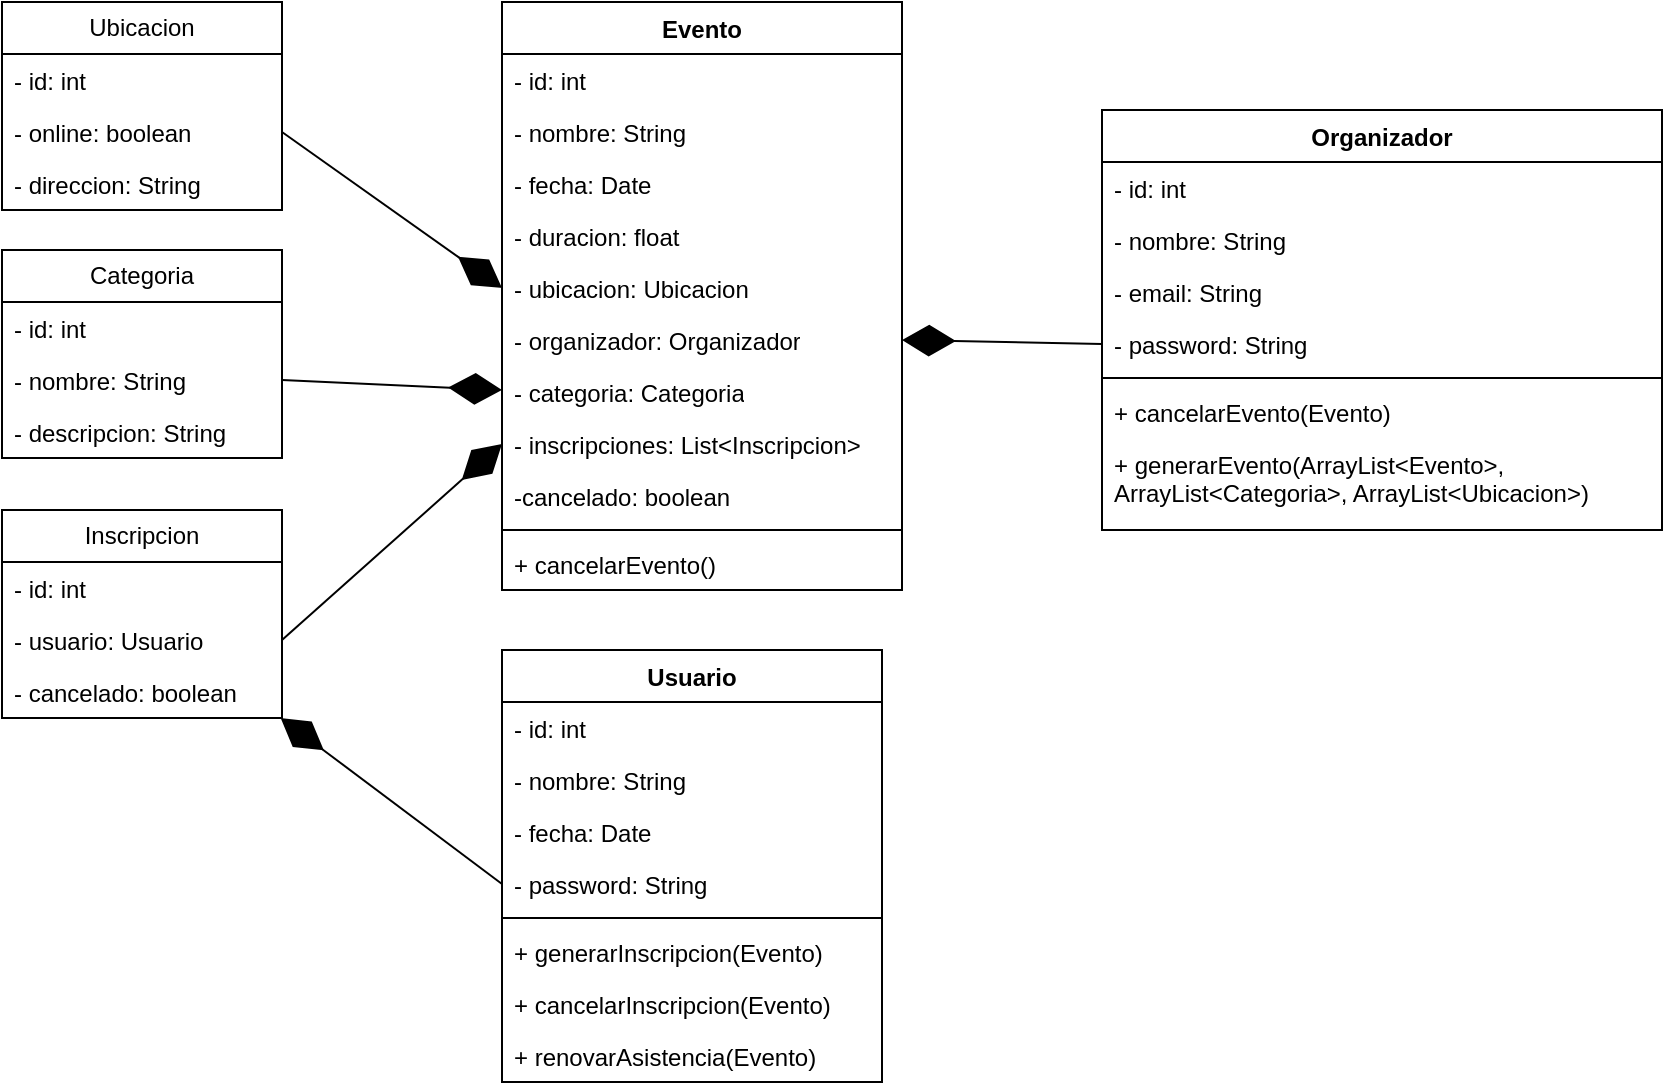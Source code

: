 <mxfile version="27.0.9">
  <diagram name="Página-1" id="xtz4vze0drzwpWi4NiS-">
    <mxGraphModel dx="1252" dy="784" grid="1" gridSize="10" guides="1" tooltips="1" connect="1" arrows="1" fold="1" page="1" pageScale="1" pageWidth="827" pageHeight="1169" math="0" shadow="0">
      <root>
        <mxCell id="0" />
        <mxCell id="1" parent="0" />
        <mxCell id="spHfcRRHawIDAVLSJo9Z-5" value="Organizador&lt;div&gt;&lt;br&gt;&lt;/div&gt;" style="swimlane;fontStyle=1;align=center;verticalAlign=top;childLayout=stackLayout;horizontal=1;startSize=26;horizontalStack=0;resizeParent=1;resizeParentMax=0;resizeLast=0;collapsible=1;marginBottom=0;whiteSpace=wrap;html=1;" vertex="1" parent="1">
          <mxGeometry x="700" y="330" width="280" height="210" as="geometry" />
        </mxCell>
        <mxCell id="spHfcRRHawIDAVLSJo9Z-6" value="- id: int" style="text;strokeColor=none;fillColor=none;align=left;verticalAlign=top;spacingLeft=4;spacingRight=4;overflow=hidden;rotatable=0;points=[[0,0.5],[1,0.5]];portConstraint=eastwest;whiteSpace=wrap;html=1;" vertex="1" parent="spHfcRRHawIDAVLSJo9Z-5">
          <mxGeometry y="26" width="280" height="26" as="geometry" />
        </mxCell>
        <mxCell id="spHfcRRHawIDAVLSJo9Z-53" value="- nombre: String" style="text;strokeColor=none;fillColor=none;align=left;verticalAlign=top;spacingLeft=4;spacingRight=4;overflow=hidden;rotatable=0;points=[[0,0.5],[1,0.5]];portConstraint=eastwest;whiteSpace=wrap;html=1;" vertex="1" parent="spHfcRRHawIDAVLSJo9Z-5">
          <mxGeometry y="52" width="280" height="26" as="geometry" />
        </mxCell>
        <mxCell id="spHfcRRHawIDAVLSJo9Z-52" value="- email: String" style="text;strokeColor=none;fillColor=none;align=left;verticalAlign=top;spacingLeft=4;spacingRight=4;overflow=hidden;rotatable=0;points=[[0,0.5],[1,0.5]];portConstraint=eastwest;whiteSpace=wrap;html=1;" vertex="1" parent="spHfcRRHawIDAVLSJo9Z-5">
          <mxGeometry y="78" width="280" height="26" as="geometry" />
        </mxCell>
        <mxCell id="spHfcRRHawIDAVLSJo9Z-51" value="- password: String" style="text;strokeColor=none;fillColor=none;align=left;verticalAlign=top;spacingLeft=4;spacingRight=4;overflow=hidden;rotatable=0;points=[[0,0.5],[1,0.5]];portConstraint=eastwest;whiteSpace=wrap;html=1;" vertex="1" parent="spHfcRRHawIDAVLSJo9Z-5">
          <mxGeometry y="104" width="280" height="26" as="geometry" />
        </mxCell>
        <mxCell id="spHfcRRHawIDAVLSJo9Z-7" value="" style="line;strokeWidth=1;fillColor=none;align=left;verticalAlign=middle;spacingTop=-1;spacingLeft=3;spacingRight=3;rotatable=0;labelPosition=right;points=[];portConstraint=eastwest;strokeColor=inherit;" vertex="1" parent="spHfcRRHawIDAVLSJo9Z-5">
          <mxGeometry y="130" width="280" height="8" as="geometry" />
        </mxCell>
        <mxCell id="spHfcRRHawIDAVLSJo9Z-8" value="+ cancelarEvento(Evento)" style="text;strokeColor=none;fillColor=none;align=left;verticalAlign=top;spacingLeft=4;spacingRight=4;overflow=hidden;rotatable=0;points=[[0,0.5],[1,0.5]];portConstraint=eastwest;whiteSpace=wrap;html=1;" vertex="1" parent="spHfcRRHawIDAVLSJo9Z-5">
          <mxGeometry y="138" width="280" height="26" as="geometry" />
        </mxCell>
        <mxCell id="spHfcRRHawIDAVLSJo9Z-54" value="+ generarEvento(ArrayList&amp;lt;Evento&amp;gt;, ArrayList&amp;lt;Categoria&amp;gt;, ArrayList&amp;lt;Ubicacion&amp;gt;)" style="text;strokeColor=none;fillColor=none;align=left;verticalAlign=top;spacingLeft=4;spacingRight=4;overflow=hidden;rotatable=0;points=[[0,0.5],[1,0.5]];portConstraint=eastwest;whiteSpace=wrap;html=1;" vertex="1" parent="spHfcRRHawIDAVLSJo9Z-5">
          <mxGeometry y="164" width="280" height="46" as="geometry" />
        </mxCell>
        <mxCell id="spHfcRRHawIDAVLSJo9Z-9" value="Evento" style="swimlane;fontStyle=1;align=center;verticalAlign=top;childLayout=stackLayout;horizontal=1;startSize=26;horizontalStack=0;resizeParent=1;resizeParentMax=0;resizeLast=0;collapsible=1;marginBottom=0;whiteSpace=wrap;html=1;" vertex="1" parent="1">
          <mxGeometry x="400" y="276" width="200" height="294" as="geometry" />
        </mxCell>
        <mxCell id="spHfcRRHawIDAVLSJo9Z-10" value="- id: int" style="text;strokeColor=none;fillColor=none;align=left;verticalAlign=top;spacingLeft=4;spacingRight=4;overflow=hidden;rotatable=0;points=[[0,0.5],[1,0.5]];portConstraint=eastwest;whiteSpace=wrap;html=1;" vertex="1" parent="spHfcRRHawIDAVLSJo9Z-9">
          <mxGeometry y="26" width="200" height="26" as="geometry" />
        </mxCell>
        <mxCell id="spHfcRRHawIDAVLSJo9Z-49" value="- nombre: String" style="text;strokeColor=none;fillColor=none;align=left;verticalAlign=top;spacingLeft=4;spacingRight=4;overflow=hidden;rotatable=0;points=[[0,0.5],[1,0.5]];portConstraint=eastwest;whiteSpace=wrap;html=1;" vertex="1" parent="spHfcRRHawIDAVLSJo9Z-9">
          <mxGeometry y="52" width="200" height="26" as="geometry" />
        </mxCell>
        <mxCell id="spHfcRRHawIDAVLSJo9Z-48" value="- fecha: Date" style="text;strokeColor=none;fillColor=none;align=left;verticalAlign=top;spacingLeft=4;spacingRight=4;overflow=hidden;rotatable=0;points=[[0,0.5],[1,0.5]];portConstraint=eastwest;whiteSpace=wrap;html=1;" vertex="1" parent="spHfcRRHawIDAVLSJo9Z-9">
          <mxGeometry y="78" width="200" height="26" as="geometry" />
        </mxCell>
        <mxCell id="spHfcRRHawIDAVLSJo9Z-47" value="- duracion: float" style="text;strokeColor=none;fillColor=none;align=left;verticalAlign=top;spacingLeft=4;spacingRight=4;overflow=hidden;rotatable=0;points=[[0,0.5],[1,0.5]];portConstraint=eastwest;whiteSpace=wrap;html=1;" vertex="1" parent="spHfcRRHawIDAVLSJo9Z-9">
          <mxGeometry y="104" width="200" height="26" as="geometry" />
        </mxCell>
        <mxCell id="spHfcRRHawIDAVLSJo9Z-46" value="- ubicacion: Ubicacion" style="text;strokeColor=none;fillColor=none;align=left;verticalAlign=top;spacingLeft=4;spacingRight=4;overflow=hidden;rotatable=0;points=[[0,0.5],[1,0.5]];portConstraint=eastwest;whiteSpace=wrap;html=1;" vertex="1" parent="spHfcRRHawIDAVLSJo9Z-9">
          <mxGeometry y="130" width="200" height="26" as="geometry" />
        </mxCell>
        <mxCell id="spHfcRRHawIDAVLSJo9Z-45" value="- organizador: Organizador" style="text;strokeColor=none;fillColor=none;align=left;verticalAlign=top;spacingLeft=4;spacingRight=4;overflow=hidden;rotatable=0;points=[[0,0.5],[1,0.5]];portConstraint=eastwest;whiteSpace=wrap;html=1;" vertex="1" parent="spHfcRRHawIDAVLSJo9Z-9">
          <mxGeometry y="156" width="200" height="26" as="geometry" />
        </mxCell>
        <mxCell id="spHfcRRHawIDAVLSJo9Z-44" value="- categoria: Categoria" style="text;strokeColor=none;fillColor=none;align=left;verticalAlign=top;spacingLeft=4;spacingRight=4;overflow=hidden;rotatable=0;points=[[0,0.5],[1,0.5]];portConstraint=eastwest;whiteSpace=wrap;html=1;" vertex="1" parent="spHfcRRHawIDAVLSJo9Z-9">
          <mxGeometry y="182" width="200" height="26" as="geometry" />
        </mxCell>
        <mxCell id="spHfcRRHawIDAVLSJo9Z-43" value="- inscripciones: List&amp;lt;Inscripcion&amp;gt;" style="text;strokeColor=none;fillColor=none;align=left;verticalAlign=top;spacingLeft=4;spacingRight=4;overflow=hidden;rotatable=0;points=[[0,0.5],[1,0.5]];portConstraint=eastwest;whiteSpace=wrap;html=1;" vertex="1" parent="spHfcRRHawIDAVLSJo9Z-9">
          <mxGeometry y="208" width="200" height="26" as="geometry" />
        </mxCell>
        <mxCell id="spHfcRRHawIDAVLSJo9Z-50" value="-cancelado: boolean" style="text;strokeColor=none;fillColor=none;align=left;verticalAlign=top;spacingLeft=4;spacingRight=4;overflow=hidden;rotatable=0;points=[[0,0.5],[1,0.5]];portConstraint=eastwest;whiteSpace=wrap;html=1;" vertex="1" parent="spHfcRRHawIDAVLSJo9Z-9">
          <mxGeometry y="234" width="200" height="26" as="geometry" />
        </mxCell>
        <mxCell id="spHfcRRHawIDAVLSJo9Z-11" value="" style="line;strokeWidth=1;fillColor=none;align=left;verticalAlign=middle;spacingTop=-1;spacingLeft=3;spacingRight=3;rotatable=0;labelPosition=right;points=[];portConstraint=eastwest;strokeColor=inherit;" vertex="1" parent="spHfcRRHawIDAVLSJo9Z-9">
          <mxGeometry y="260" width="200" height="8" as="geometry" />
        </mxCell>
        <mxCell id="spHfcRRHawIDAVLSJo9Z-12" value="+ cancelarEvento()" style="text;strokeColor=none;fillColor=none;align=left;verticalAlign=top;spacingLeft=4;spacingRight=4;overflow=hidden;rotatable=0;points=[[0,0.5],[1,0.5]];portConstraint=eastwest;whiteSpace=wrap;html=1;" vertex="1" parent="spHfcRRHawIDAVLSJo9Z-9">
          <mxGeometry y="268" width="200" height="26" as="geometry" />
        </mxCell>
        <mxCell id="spHfcRRHawIDAVLSJo9Z-13" value="Usuario" style="swimlane;fontStyle=1;align=center;verticalAlign=top;childLayout=stackLayout;horizontal=1;startSize=26;horizontalStack=0;resizeParent=1;resizeParentMax=0;resizeLast=0;collapsible=1;marginBottom=0;whiteSpace=wrap;html=1;" vertex="1" parent="1">
          <mxGeometry x="400" y="600" width="190" height="216" as="geometry" />
        </mxCell>
        <mxCell id="spHfcRRHawIDAVLSJo9Z-14" value="- id: int" style="text;strokeColor=none;fillColor=none;align=left;verticalAlign=top;spacingLeft=4;spacingRight=4;overflow=hidden;rotatable=0;points=[[0,0.5],[1,0.5]];portConstraint=eastwest;whiteSpace=wrap;html=1;" vertex="1" parent="spHfcRRHawIDAVLSJo9Z-13">
          <mxGeometry y="26" width="190" height="26" as="geometry" />
        </mxCell>
        <mxCell id="spHfcRRHawIDAVLSJo9Z-59" value="- nombre: String" style="text;strokeColor=none;fillColor=none;align=left;verticalAlign=top;spacingLeft=4;spacingRight=4;overflow=hidden;rotatable=0;points=[[0,0.5],[1,0.5]];portConstraint=eastwest;whiteSpace=wrap;html=1;" vertex="1" parent="spHfcRRHawIDAVLSJo9Z-13">
          <mxGeometry y="52" width="190" height="26" as="geometry" />
        </mxCell>
        <mxCell id="spHfcRRHawIDAVLSJo9Z-58" value="- fecha: Date" style="text;strokeColor=none;fillColor=none;align=left;verticalAlign=top;spacingLeft=4;spacingRight=4;overflow=hidden;rotatable=0;points=[[0,0.5],[1,0.5]];portConstraint=eastwest;whiteSpace=wrap;html=1;" vertex="1" parent="spHfcRRHawIDAVLSJo9Z-13">
          <mxGeometry y="78" width="190" height="26" as="geometry" />
        </mxCell>
        <mxCell id="spHfcRRHawIDAVLSJo9Z-57" value="- password: String" style="text;strokeColor=none;fillColor=none;align=left;verticalAlign=top;spacingLeft=4;spacingRight=4;overflow=hidden;rotatable=0;points=[[0,0.5],[1,0.5]];portConstraint=eastwest;whiteSpace=wrap;html=1;" vertex="1" parent="spHfcRRHawIDAVLSJo9Z-13">
          <mxGeometry y="104" width="190" height="26" as="geometry" />
        </mxCell>
        <mxCell id="spHfcRRHawIDAVLSJo9Z-15" value="" style="line;strokeWidth=1;fillColor=none;align=left;verticalAlign=middle;spacingTop=-1;spacingLeft=3;spacingRight=3;rotatable=0;labelPosition=right;points=[];portConstraint=eastwest;strokeColor=inherit;" vertex="1" parent="spHfcRRHawIDAVLSJo9Z-13">
          <mxGeometry y="130" width="190" height="8" as="geometry" />
        </mxCell>
        <mxCell id="spHfcRRHawIDAVLSJo9Z-16" value="+ generarInscripcion(Evento)" style="text;strokeColor=none;fillColor=none;align=left;verticalAlign=top;spacingLeft=4;spacingRight=4;overflow=hidden;rotatable=0;points=[[0,0.5],[1,0.5]];portConstraint=eastwest;whiteSpace=wrap;html=1;" vertex="1" parent="spHfcRRHawIDAVLSJo9Z-13">
          <mxGeometry y="138" width="190" height="26" as="geometry" />
        </mxCell>
        <mxCell id="spHfcRRHawIDAVLSJo9Z-55" value="+ cancelarInscripcion(Evento)" style="text;strokeColor=none;fillColor=none;align=left;verticalAlign=top;spacingLeft=4;spacingRight=4;overflow=hidden;rotatable=0;points=[[0,0.5],[1,0.5]];portConstraint=eastwest;whiteSpace=wrap;html=1;" vertex="1" parent="spHfcRRHawIDAVLSJo9Z-13">
          <mxGeometry y="164" width="190" height="26" as="geometry" />
        </mxCell>
        <mxCell id="spHfcRRHawIDAVLSJo9Z-56" value="+ renovarAsistencia(Evento)" style="text;strokeColor=none;fillColor=none;align=left;verticalAlign=top;spacingLeft=4;spacingRight=4;overflow=hidden;rotatable=0;points=[[0,0.5],[1,0.5]];portConstraint=eastwest;whiteSpace=wrap;html=1;" vertex="1" parent="spHfcRRHawIDAVLSJo9Z-13">
          <mxGeometry y="190" width="190" height="26" as="geometry" />
        </mxCell>
        <mxCell id="spHfcRRHawIDAVLSJo9Z-25" value="Inscripcion" style="swimlane;fontStyle=0;childLayout=stackLayout;horizontal=1;startSize=26;fillColor=none;horizontalStack=0;resizeParent=1;resizeParentMax=0;resizeLast=0;collapsible=1;marginBottom=0;whiteSpace=wrap;html=1;" vertex="1" parent="1">
          <mxGeometry x="150" y="530" width="140" height="104" as="geometry" />
        </mxCell>
        <mxCell id="spHfcRRHawIDAVLSJo9Z-26" value="- id: int" style="text;strokeColor=none;fillColor=none;align=left;verticalAlign=top;spacingLeft=4;spacingRight=4;overflow=hidden;rotatable=0;points=[[0,0.5],[1,0.5]];portConstraint=eastwest;whiteSpace=wrap;html=1;" vertex="1" parent="spHfcRRHawIDAVLSJo9Z-25">
          <mxGeometry y="26" width="140" height="26" as="geometry" />
        </mxCell>
        <mxCell id="spHfcRRHawIDAVLSJo9Z-27" value="- usuario: Usuario" style="text;strokeColor=none;fillColor=none;align=left;verticalAlign=top;spacingLeft=4;spacingRight=4;overflow=hidden;rotatable=0;points=[[0,0.5],[1,0.5]];portConstraint=eastwest;whiteSpace=wrap;html=1;" vertex="1" parent="spHfcRRHawIDAVLSJo9Z-25">
          <mxGeometry y="52" width="140" height="26" as="geometry" />
        </mxCell>
        <mxCell id="spHfcRRHawIDAVLSJo9Z-28" value="- cancelado: boolean" style="text;strokeColor=none;fillColor=none;align=left;verticalAlign=top;spacingLeft=4;spacingRight=4;overflow=hidden;rotatable=0;points=[[0,0.5],[1,0.5]];portConstraint=eastwest;whiteSpace=wrap;html=1;" vertex="1" parent="spHfcRRHawIDAVLSJo9Z-25">
          <mxGeometry y="78" width="140" height="26" as="geometry" />
        </mxCell>
        <mxCell id="spHfcRRHawIDAVLSJo9Z-29" value="Categoria" style="swimlane;fontStyle=0;childLayout=stackLayout;horizontal=1;startSize=26;fillColor=none;horizontalStack=0;resizeParent=1;resizeParentMax=0;resizeLast=0;collapsible=1;marginBottom=0;whiteSpace=wrap;html=1;" vertex="1" parent="1">
          <mxGeometry x="150" y="400" width="140" height="104" as="geometry" />
        </mxCell>
        <mxCell id="spHfcRRHawIDAVLSJo9Z-30" value="- id: int" style="text;strokeColor=none;fillColor=none;align=left;verticalAlign=top;spacingLeft=4;spacingRight=4;overflow=hidden;rotatable=0;points=[[0,0.5],[1,0.5]];portConstraint=eastwest;whiteSpace=wrap;html=1;" vertex="1" parent="spHfcRRHawIDAVLSJo9Z-29">
          <mxGeometry y="26" width="140" height="26" as="geometry" />
        </mxCell>
        <mxCell id="spHfcRRHawIDAVLSJo9Z-31" value="- nombre: String" style="text;strokeColor=none;fillColor=none;align=left;verticalAlign=top;spacingLeft=4;spacingRight=4;overflow=hidden;rotatable=0;points=[[0,0.5],[1,0.5]];portConstraint=eastwest;whiteSpace=wrap;html=1;" vertex="1" parent="spHfcRRHawIDAVLSJo9Z-29">
          <mxGeometry y="52" width="140" height="26" as="geometry" />
        </mxCell>
        <mxCell id="spHfcRRHawIDAVLSJo9Z-32" value="- descripcion: String" style="text;strokeColor=none;fillColor=none;align=left;verticalAlign=top;spacingLeft=4;spacingRight=4;overflow=hidden;rotatable=0;points=[[0,0.5],[1,0.5]];portConstraint=eastwest;whiteSpace=wrap;html=1;" vertex="1" parent="spHfcRRHawIDAVLSJo9Z-29">
          <mxGeometry y="78" width="140" height="26" as="geometry" />
        </mxCell>
        <mxCell id="spHfcRRHawIDAVLSJo9Z-21" value="Ubicacion" style="swimlane;fontStyle=0;childLayout=stackLayout;horizontal=1;startSize=26;fillColor=none;horizontalStack=0;resizeParent=1;resizeParentMax=0;resizeLast=0;collapsible=1;marginBottom=0;whiteSpace=wrap;html=1;" vertex="1" parent="1">
          <mxGeometry x="150" y="276" width="140" height="104" as="geometry" />
        </mxCell>
        <mxCell id="spHfcRRHawIDAVLSJo9Z-22" value="- id: int" style="text;strokeColor=none;fillColor=none;align=left;verticalAlign=top;spacingLeft=4;spacingRight=4;overflow=hidden;rotatable=0;points=[[0,0.5],[1,0.5]];portConstraint=eastwest;whiteSpace=wrap;html=1;" vertex="1" parent="spHfcRRHawIDAVLSJo9Z-21">
          <mxGeometry y="26" width="140" height="26" as="geometry" />
        </mxCell>
        <mxCell id="spHfcRRHawIDAVLSJo9Z-23" value="- online: boolean" style="text;strokeColor=none;fillColor=none;align=left;verticalAlign=top;spacingLeft=4;spacingRight=4;overflow=hidden;rotatable=0;points=[[0,0.5],[1,0.5]];portConstraint=eastwest;whiteSpace=wrap;html=1;" vertex="1" parent="spHfcRRHawIDAVLSJo9Z-21">
          <mxGeometry y="52" width="140" height="26" as="geometry" />
        </mxCell>
        <mxCell id="spHfcRRHawIDAVLSJo9Z-24" value="- direccion: String" style="text;strokeColor=none;fillColor=none;align=left;verticalAlign=top;spacingLeft=4;spacingRight=4;overflow=hidden;rotatable=0;points=[[0,0.5],[1,0.5]];portConstraint=eastwest;whiteSpace=wrap;html=1;" vertex="1" parent="spHfcRRHawIDAVLSJo9Z-21">
          <mxGeometry y="78" width="140" height="26" as="geometry" />
        </mxCell>
        <mxCell id="spHfcRRHawIDAVLSJo9Z-61" value="" style="endArrow=diamondThin;endFill=1;endSize=24;html=1;rounded=0;exitX=0;exitY=0.5;exitDx=0;exitDy=0;entryX=1;entryY=0.5;entryDx=0;entryDy=0;" edge="1" parent="1" source="spHfcRRHawIDAVLSJo9Z-51" target="spHfcRRHawIDAVLSJo9Z-45">
          <mxGeometry width="160" relative="1" as="geometry">
            <mxPoint x="490" y="490" as="sourcePoint" />
            <mxPoint x="650" y="490" as="targetPoint" />
          </mxGeometry>
        </mxCell>
        <mxCell id="spHfcRRHawIDAVLSJo9Z-62" value="" style="endArrow=diamondThin;endFill=1;endSize=24;html=1;rounded=0;exitX=1;exitY=0.5;exitDx=0;exitDy=0;" edge="1" parent="1" source="spHfcRRHawIDAVLSJo9Z-31">
          <mxGeometry width="160" relative="1" as="geometry">
            <mxPoint x="490" y="490" as="sourcePoint" />
            <mxPoint x="400" y="470" as="targetPoint" />
          </mxGeometry>
        </mxCell>
        <mxCell id="spHfcRRHawIDAVLSJo9Z-63" value="" style="endArrow=diamondThin;endFill=1;endSize=24;html=1;rounded=0;exitX=1;exitY=0.5;exitDx=0;exitDy=0;entryX=0;entryY=0.5;entryDx=0;entryDy=0;" edge="1" parent="1" source="spHfcRRHawIDAVLSJo9Z-27" target="spHfcRRHawIDAVLSJo9Z-43">
          <mxGeometry width="160" relative="1" as="geometry">
            <mxPoint x="490" y="490" as="sourcePoint" />
            <mxPoint x="650" y="490" as="targetPoint" />
          </mxGeometry>
        </mxCell>
        <mxCell id="spHfcRRHawIDAVLSJo9Z-64" value="" style="endArrow=diamondThin;endFill=1;endSize=24;html=1;rounded=0;exitX=1;exitY=0.5;exitDx=0;exitDy=0;entryX=0;entryY=0.5;entryDx=0;entryDy=0;" edge="1" parent="1" source="spHfcRRHawIDAVLSJo9Z-23" target="spHfcRRHawIDAVLSJo9Z-46">
          <mxGeometry width="160" relative="1" as="geometry">
            <mxPoint x="490" y="490" as="sourcePoint" />
            <mxPoint x="650" y="490" as="targetPoint" />
          </mxGeometry>
        </mxCell>
        <mxCell id="spHfcRRHawIDAVLSJo9Z-65" value="" style="endArrow=diamondThin;endFill=1;endSize=24;html=1;rounded=0;exitX=0;exitY=0.5;exitDx=0;exitDy=0;" edge="1" parent="1" source="spHfcRRHawIDAVLSJo9Z-57" target="spHfcRRHawIDAVLSJo9Z-25">
          <mxGeometry width="160" relative="1" as="geometry">
            <mxPoint x="490" y="490" as="sourcePoint" />
            <mxPoint x="650" y="490" as="targetPoint" />
          </mxGeometry>
        </mxCell>
      </root>
    </mxGraphModel>
  </diagram>
</mxfile>
